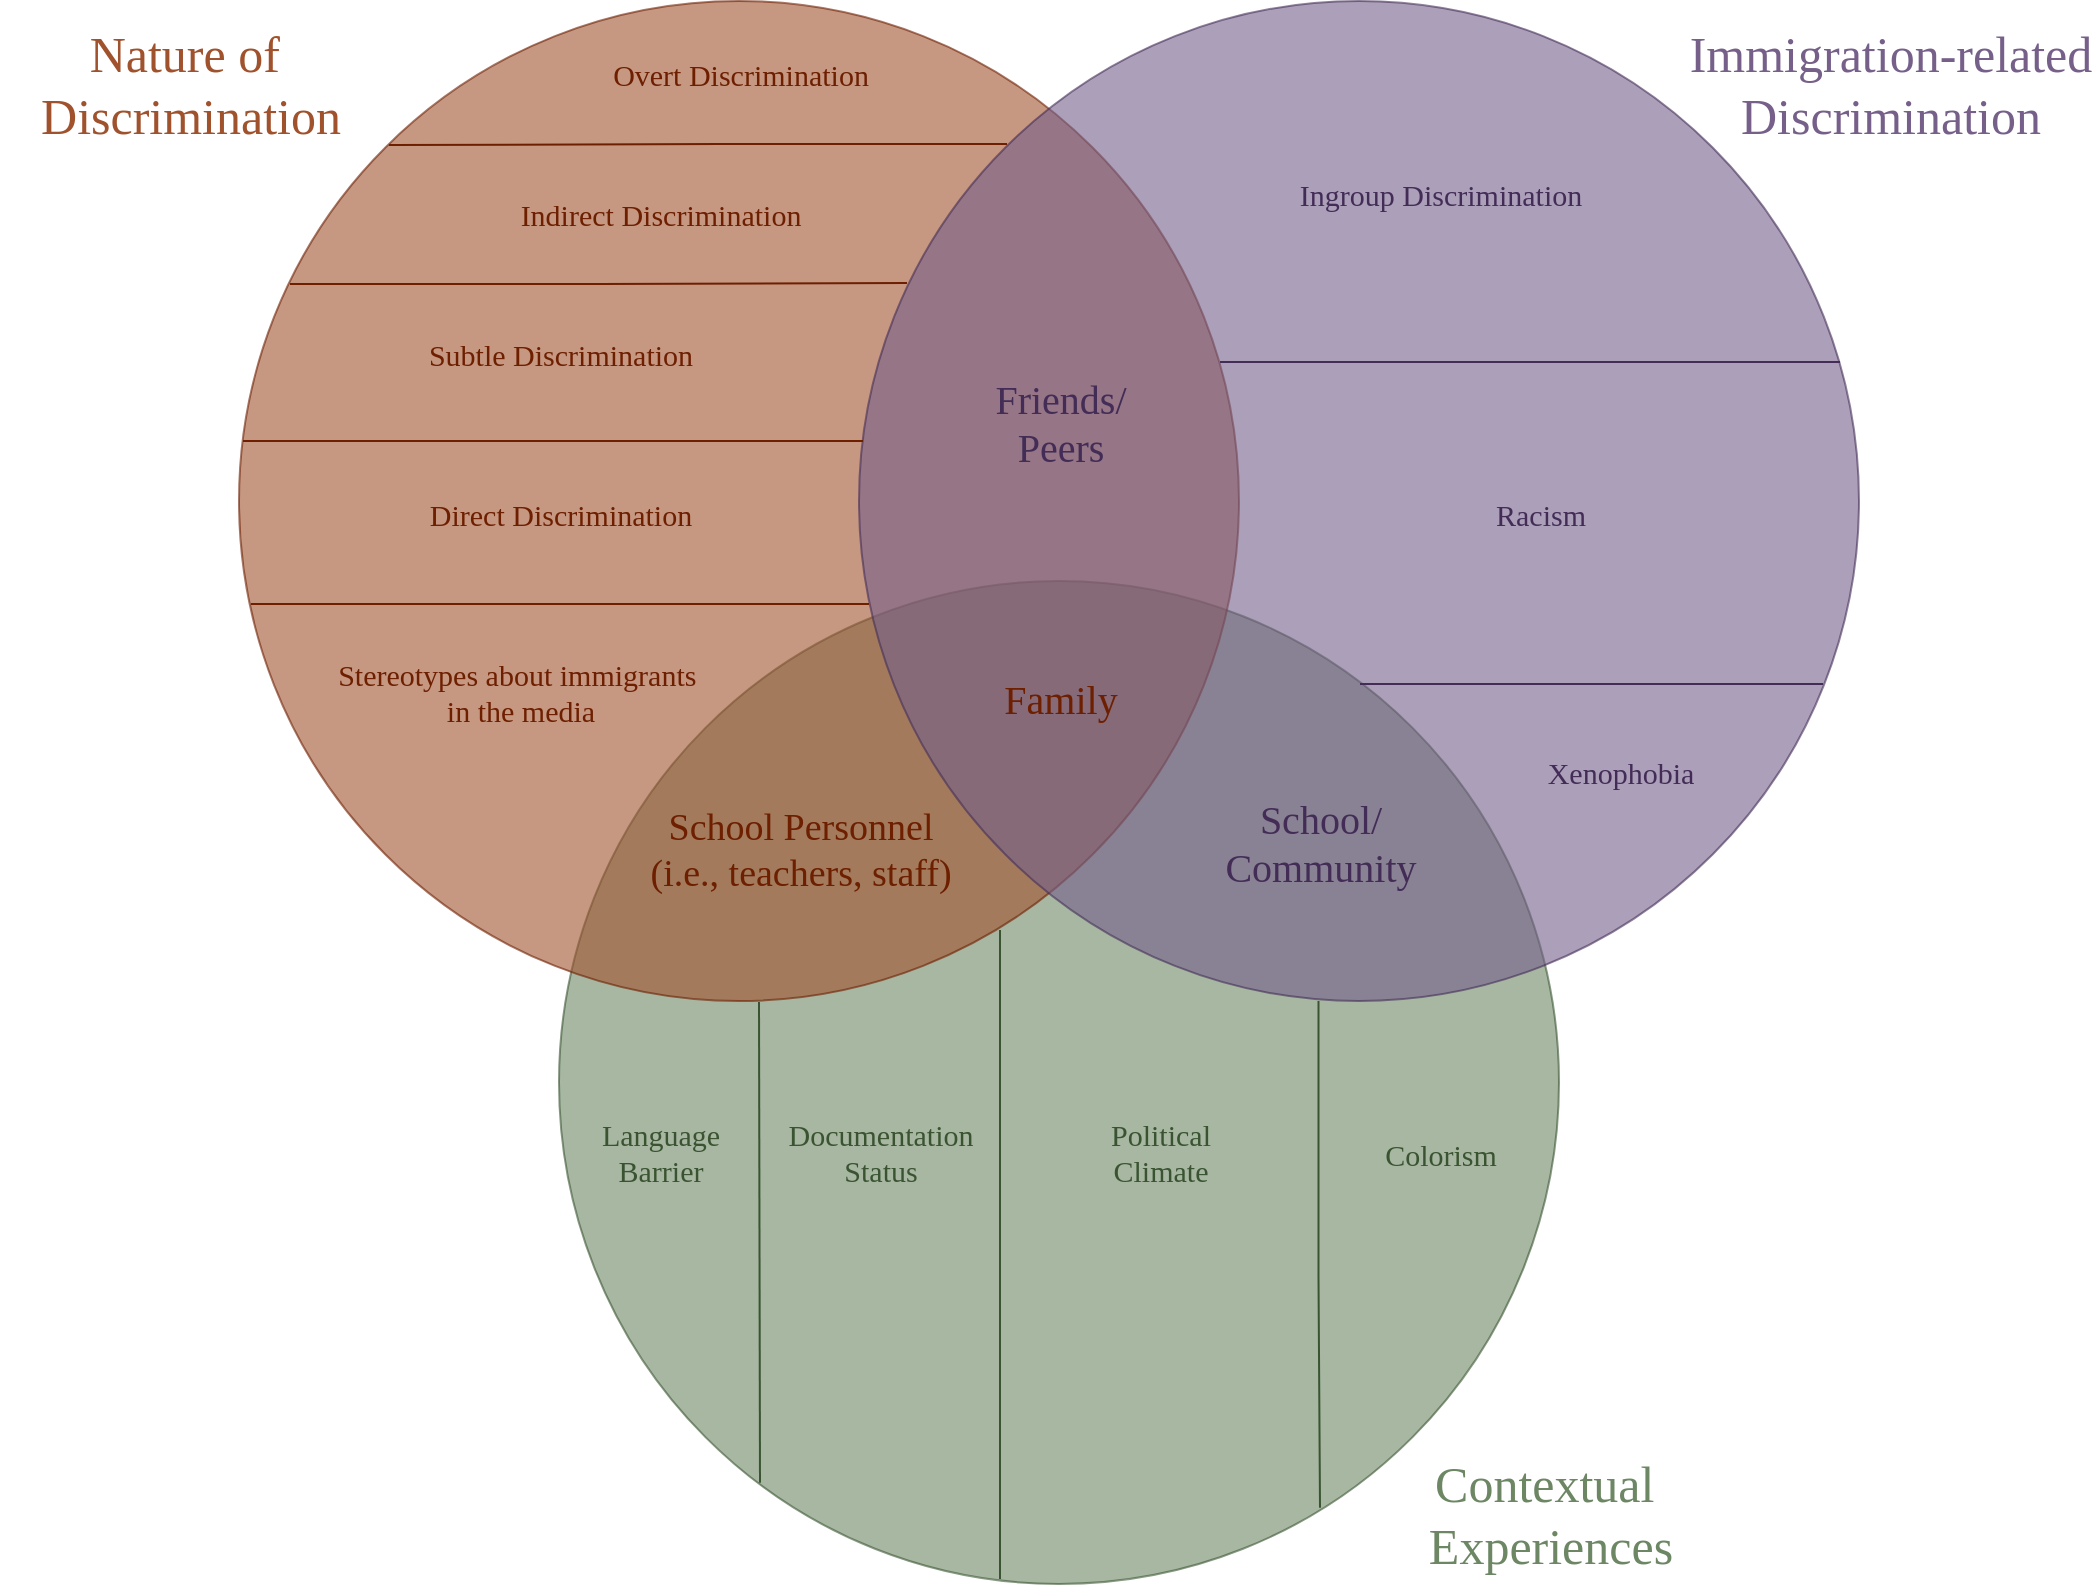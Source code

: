 <mxfile version="24.3.1" type="github">
  <diagram id="3228e29e-7158-1315-38df-8450db1d8a1d" name="Page-1">
    <mxGraphModel dx="1141" dy="862" grid="1" gridSize="10" guides="1" tooltips="1" connect="1" arrows="1" fold="1" page="1" pageScale="1" pageWidth="1169" pageHeight="827" background="none" math="0" shadow="0">
      <root>
        <mxCell id="0" />
        <mxCell id="1" parent="0" />
        <mxCell id="21531" value="" style="ellipse;fillColor=#6D8764;opacity=60;strokeColor=#3A5431;html=1;fontColor=#ffffff;" parent="1" vertex="1">
          <mxGeometry x="339.5" y="308.5" width="500" height="501.5" as="geometry" />
        </mxCell>
        <mxCell id="21532" value="" style="ellipse;fillColor=#A0522D;opacity=60;strokeColor=#6D1F00;html=1;fontColor=#ffffff;" parent="1" vertex="1">
          <mxGeometry x="179.5" y="18.5" width="500" height="500" as="geometry" />
        </mxCell>
        <mxCell id="21533" value="" style="ellipse;fillColor=#76608A;opacity=60;strokeColor=#432D57;html=1;fontColor=#ffffff;" parent="1" vertex="1">
          <mxGeometry x="489.5" y="18.5" width="500" height="500" as="geometry" />
        </mxCell>
        <mxCell id="21536" value="&lt;font color=&quot;#6d8764&quot; face=&quot;Times New Roman&quot; style=&quot;font-size: 25px;&quot;&gt;Contextual&amp;nbsp;&lt;/font&gt;&lt;div&gt;&lt;font color=&quot;#6d8764&quot; face=&quot;Times New Roman&quot; style=&quot;font-size: 25px;&quot;&gt;Experiences&lt;/font&gt;&lt;/div&gt;" style="text;fontSize=25;align=center;verticalAlign=middle;html=1;fontColor=#FFFFFF;" parent="1" vertex="1">
          <mxGeometry x="739.5" y="740" width="190" height="70" as="geometry" />
        </mxCell>
        <mxCell id="21537" value="&lt;font color=&quot;#432d57&quot; style=&quot;font-size: 20px;&quot; face=&quot;Times New Roman&quot;&gt;Friends/&lt;/font&gt;&lt;div style=&quot;font-size: 20px;&quot;&gt;&lt;font color=&quot;#432d57&quot; style=&quot;font-size: 20px;&quot; face=&quot;Times New Roman&quot;&gt;Peers&lt;/font&gt;&lt;/div&gt;" style="text;align=center;html=1;fontColor=#FFFFFF;fontSize=16;" parent="1" vertex="1">
          <mxGeometry x="569.5" y="198.5" width="40" height="40" as="geometry" />
        </mxCell>
        <mxCell id="21538" value="&lt;font color=&quot;#6d1f00&quot; style=&quot;font-size: 19px;&quot; face=&quot;Times New Roman&quot;&gt;School Personnel&lt;/font&gt;&lt;div style=&quot;font-size: 19px;&quot;&gt;&lt;font color=&quot;#6d1f00&quot; style=&quot;font-size: 19px;&quot; face=&quot;M94nmV-Mh6awKGjFYycu&quot;&gt;(i.e., teachers, staff)&lt;/font&gt;&lt;/div&gt;" style="text;align=center;html=1;fontColor=#FFFFFF;fontSize=16;" parent="1" vertex="1">
          <mxGeometry x="440" y="414" width="40" height="40" as="geometry" />
        </mxCell>
        <mxCell id="21539" value="&lt;font face=&quot;Times New Roman&quot; style=&quot;font-size: 20px;&quot;&gt;School/&lt;/font&gt;&lt;div style=&quot;font-size: 20px;&quot;&gt;&lt;font face=&quot;SYUMwgfCzikHuvCkexkx&quot; style=&quot;font-size: 20px;&quot;&gt;Community&lt;/font&gt;&lt;/div&gt;" style="text;align=center;html=1;fontColor=#432D57;fontSize=16;" parent="1" vertex="1">
          <mxGeometry x="699.5" y="408.5" width="40" height="40" as="geometry" />
        </mxCell>
        <mxCell id="21540" value="&lt;font color=&quot;#6d1f00&quot; face=&quot;Times New Roman&quot; style=&quot;font-size: 20px;&quot;&gt;Family&lt;/font&gt;" style="text;align=center;html=1;fontColor=#3A5431;fontSize=16;" parent="1" vertex="1">
          <mxGeometry x="569.5" y="348.5" width="40" height="40" as="geometry" />
        </mxCell>
        <mxCell id="Vcet7WrhGIJe7pCuWIpr-21554" value="&lt;font face=&quot;Times New Roman&quot; style=&quot;font-size: 15px;&quot;&gt;Language&lt;/font&gt;&lt;div style=&quot;font-size: 15px;&quot;&gt;&lt;font face=&quot;Times New Roman&quot; style=&quot;font-size: 15px;&quot;&gt;Barrier&lt;/font&gt;&lt;/div&gt;" style="text;align=center;html=1;fontColor=#3A5431;fontSize=15;rotation=0;" vertex="1" parent="1">
          <mxGeometry x="370" y="570" width="40" height="40" as="geometry" />
        </mxCell>
        <mxCell id="Vcet7WrhGIJe7pCuWIpr-21558" value="" style="endArrow=none;html=1;rounded=0;fontColor=#FFFFFF;strokeColor=#3A5431;exitX=0.441;exitY=0.995;exitDx=0;exitDy=0;exitPerimeter=0;entryX=0.761;entryY=0.929;entryDx=0;entryDy=0;entryPerimeter=0;" edge="1" parent="1" source="21531" target="21532">
          <mxGeometry width="50" height="50" relative="1" as="geometry">
            <mxPoint x="449.503" y="735.277" as="sourcePoint" />
            <mxPoint x="560" y="480" as="targetPoint" />
            <Array as="points" />
          </mxGeometry>
        </mxCell>
        <mxCell id="Vcet7WrhGIJe7pCuWIpr-21560" value="" style="endArrow=none;html=1;rounded=0;fontColor=#FFFFFF;strokeColor=#3A5431;entryX=0.381;entryY=0.987;entryDx=0;entryDy=0;entryPerimeter=0;exitX=0.761;exitY=0.924;exitDx=0;exitDy=0;exitPerimeter=0;" edge="1" parent="1" source="21531">
          <mxGeometry width="50" height="50" relative="1" as="geometry">
            <mxPoint x="720" y="770" as="sourcePoint" />
            <mxPoint x="719.25" y="518.5" as="targetPoint" />
            <Array as="points">
              <mxPoint x="719.25" y="656.5" />
            </Array>
          </mxGeometry>
        </mxCell>
        <mxCell id="Vcet7WrhGIJe7pCuWIpr-21562" value="" style="endArrow=none;html=1;rounded=0;exitX=0.201;exitY=0.899;exitDx=0;exitDy=0;fontColor=#FFFFFF;strokeColor=#3A5431;exitPerimeter=0;entryX=0.52;entryY=1.001;entryDx=0;entryDy=0;entryPerimeter=0;" edge="1" parent="1" source="21531" target="21532">
          <mxGeometry width="50" height="50" relative="1" as="geometry">
            <mxPoint x="640" y="440" as="sourcePoint" />
            <mxPoint x="440" y="520" as="targetPoint" />
          </mxGeometry>
        </mxCell>
        <mxCell id="Vcet7WrhGIJe7pCuWIpr-21564" value="&lt;div style=&quot;font-size: 15px;&quot;&gt;&lt;font face=&quot;Times New Roman&quot; style=&quot;font-size: 15px;&quot;&gt;Colorism&lt;/font&gt;&lt;/div&gt;" style="text;align=center;html=1;fontColor=#3A5431;fontSize=15;rotation=0;" vertex="1" parent="1">
          <mxGeometry x="760" y="580" width="40" height="40" as="geometry" />
        </mxCell>
        <mxCell id="Vcet7WrhGIJe7pCuWIpr-21565" value="&lt;font face=&quot;Times New Roman&quot;&gt;Political&lt;/font&gt;&lt;div&gt;&lt;font face=&quot;Times New Roman&quot;&gt;Climate&lt;/font&gt;&lt;/div&gt;" style="text;align=center;html=1;fontColor=#3A5431;fontSize=15;rotation=0;" vertex="1" parent="1">
          <mxGeometry x="620" y="570" width="40" height="40" as="geometry" />
        </mxCell>
        <mxCell id="Vcet7WrhGIJe7pCuWIpr-21566" value="&lt;font face=&quot;Times New Roman&quot;&gt;Documentation&lt;/font&gt;&lt;div&gt;&lt;font face=&quot;Times New Roman&quot;&gt;Status&lt;/font&gt;&lt;/div&gt;" style="text;align=center;html=1;fontColor=#3A5431;fontSize=15;rotation=0;" vertex="1" parent="1">
          <mxGeometry x="480" y="570" width="40" height="40" as="geometry" />
        </mxCell>
        <mxCell id="Vcet7WrhGIJe7pCuWIpr-21570" value="&lt;font color=&quot;#76608a&quot; face=&quot;Times New Roman&quot; style=&quot;font-size: 25px;&quot;&gt;Immigration-related&lt;/font&gt;&lt;div&gt;&lt;font color=&quot;#76608a&quot; face=&quot;Times New Roman&quot; style=&quot;font-size: 25px;&quot;&gt;Discrimination&lt;/font&gt;&lt;/div&gt;" style="text;fontSize=25;align=center;verticalAlign=middle;html=1;fontColor=#FFFFFF;" vertex="1" parent="1">
          <mxGeometry x="910" y="25" width="190" height="70" as="geometry" />
        </mxCell>
        <mxCell id="Vcet7WrhGIJe7pCuWIpr-21571" value="&lt;font color=&quot;#a0522d&quot; face=&quot;Times New Roman&quot; style=&quot;font-size: 25px;&quot;&gt;Nature of&amp;nbsp;&lt;/font&gt;&lt;div&gt;&lt;font color=&quot;#a0522d&quot; face=&quot;Times New Roman&quot; style=&quot;font-size: 25px;&quot;&gt;Discrimination&lt;/font&gt;&lt;/div&gt;" style="text;fontSize=25;align=center;verticalAlign=middle;html=1;fontColor=#FFFFFF;" vertex="1" parent="1">
          <mxGeometry x="60" y="25" width="190" height="70" as="geometry" />
        </mxCell>
        <mxCell id="Vcet7WrhGIJe7pCuWIpr-21573" value="" style="endArrow=none;html=1;rounded=0;fontColor=#FFFFFF;strokeColor=#432D57;" edge="1" parent="1">
          <mxGeometry width="50" height="50" relative="1" as="geometry">
            <mxPoint x="980" y="199" as="sourcePoint" />
            <mxPoint x="670" y="199" as="targetPoint" />
            <Array as="points" />
          </mxGeometry>
        </mxCell>
        <mxCell id="Vcet7WrhGIJe7pCuWIpr-21574" value="" style="endArrow=none;html=1;rounded=0;fontColor=#FFFFFF;strokeColor=#6D1F00;entryX=0.15;entryY=0.144;entryDx=0;entryDy=0;exitX=0.148;exitY=0.143;exitDx=0;exitDy=0;entryPerimeter=0;exitPerimeter=0;" edge="1" parent="1" source="21533" target="21532">
          <mxGeometry width="50" height="50" relative="1" as="geometry">
            <mxPoint x="669" y="160" as="sourcePoint" />
            <mxPoint x="170" y="160" as="targetPoint" />
            <Array as="points">
              <mxPoint x="420" y="90" />
            </Array>
          </mxGeometry>
        </mxCell>
        <mxCell id="Vcet7WrhGIJe7pCuWIpr-21578" value="" style="endArrow=none;html=1;rounded=0;entryX=0.964;entryY=0.683;entryDx=0;entryDy=0;entryPerimeter=0;fontColor=#432D57;strokeColor=#432D57;" edge="1" parent="1" target="21533">
          <mxGeometry width="50" height="50" relative="1" as="geometry">
            <mxPoint x="740" y="360" as="sourcePoint" />
            <mxPoint x="780" y="320" as="targetPoint" />
          </mxGeometry>
        </mxCell>
        <mxCell id="Vcet7WrhGIJe7pCuWIpr-21579" value="&lt;font color=&quot;#432d57&quot; face=&quot;Times New Roman&quot;&gt;Racism&lt;/font&gt;" style="text;align=center;html=1;fontColor=#3A5431;fontSize=15;rotation=0;" vertex="1" parent="1">
          <mxGeometry x="810" y="260" width="40" height="40" as="geometry" />
        </mxCell>
        <mxCell id="Vcet7WrhGIJe7pCuWIpr-21580" value="&lt;div&gt;&lt;font color=&quot;#432d57&quot; face=&quot;Times New Roman&quot;&gt;Ingroup Discrimination&lt;/font&gt;&lt;/div&gt;" style="text;align=center;html=1;fontColor=#3A5431;fontSize=15;rotation=0;" vertex="1" parent="1">
          <mxGeometry x="760" y="100" width="40" height="40" as="geometry" />
        </mxCell>
        <mxCell id="Vcet7WrhGIJe7pCuWIpr-21581" value="&lt;font color=&quot;#432d57&quot; face=&quot;Times New Roman&quot;&gt;Xenophobia&lt;/font&gt;" style="text;align=center;html=1;fontColor=#3A5431;fontSize=15;rotation=0;" vertex="1" parent="1">
          <mxGeometry x="850" y="388.5" width="40" height="40" as="geometry" />
        </mxCell>
        <mxCell id="Vcet7WrhGIJe7pCuWIpr-21582" value="&lt;div&gt;&lt;font color=&quot;#6d1f00&quot; face=&quot;Times New Roman&quot;&gt;Overt Discrimination&lt;/font&gt;&lt;/div&gt;" style="text;align=center;html=1;fontColor=#3A5431;fontSize=15;rotation=0;" vertex="1" parent="1">
          <mxGeometry x="409.5" y="40" width="40" height="40" as="geometry" />
        </mxCell>
        <mxCell id="Vcet7WrhGIJe7pCuWIpr-21583" value="" style="endArrow=none;html=1;rounded=0;fontColor=#FFFFFF;strokeColor=#6D1F00;exitX=0.048;exitY=0.282;exitDx=0;exitDy=0;exitPerimeter=0;entryX=0.051;entryY=0.283;entryDx=0;entryDy=0;entryPerimeter=0;" edge="1" parent="1" source="21533" target="21532">
          <mxGeometry width="50" height="50" relative="1" as="geometry">
            <mxPoint x="574" y="100" as="sourcePoint" />
            <mxPoint x="265" y="101" as="targetPoint" />
            <Array as="points">
              <mxPoint x="360" y="160" />
              <mxPoint x="280" y="160" />
            </Array>
          </mxGeometry>
        </mxCell>
        <mxCell id="Vcet7WrhGIJe7pCuWIpr-21585" value="&lt;div&gt;&lt;font color=&quot;#6d1f00&quot; face=&quot;Times New Roman&quot;&gt;Indirect Discrimination&lt;/font&gt;&lt;/div&gt;" style="text;align=center;html=1;fontColor=#3A5431;fontSize=15;rotation=0;" vertex="1" parent="1">
          <mxGeometry x="370" y="110" width="40" height="40" as="geometry" />
        </mxCell>
        <mxCell id="Vcet7WrhGIJe7pCuWIpr-21586" value="" style="endArrow=none;html=1;rounded=0;fontColor=#FFFFFF;strokeColor=#6D1F00;exitX=0.048;exitY=0.282;exitDx=0;exitDy=0;exitPerimeter=0;entryX=0.051;entryY=0.283;entryDx=0;entryDy=0;entryPerimeter=0;" edge="1" parent="1">
          <mxGeometry width="50" height="50" relative="1" as="geometry">
            <mxPoint x="494.5" y="320" as="sourcePoint" />
            <mxPoint x="185.5" y="320" as="targetPoint" />
            <Array as="points">
              <mxPoint x="340.5" y="320" />
              <mxPoint x="260.5" y="320" />
            </Array>
          </mxGeometry>
        </mxCell>
        <mxCell id="Vcet7WrhGIJe7pCuWIpr-21587" value="" style="endArrow=none;html=1;rounded=0;fontColor=#FFFFFF;strokeColor=#6D1F00;exitX=0.004;exitY=0.44;exitDx=0;exitDy=0;exitPerimeter=0;entryX=0.004;entryY=0.44;entryDx=0;entryDy=0;entryPerimeter=0;" edge="1" parent="1" source="21533" target="21532">
          <mxGeometry width="50" height="50" relative="1" as="geometry">
            <mxPoint x="488.5" y="238.5" as="sourcePoint" />
            <mxPoint x="179.5" y="238.5" as="targetPoint" />
            <Array as="points">
              <mxPoint x="334.5" y="238.5" />
              <mxPoint x="254.5" y="238.5" />
            </Array>
          </mxGeometry>
        </mxCell>
        <mxCell id="Vcet7WrhGIJe7pCuWIpr-21589" value="&lt;div&gt;&lt;font color=&quot;#6d1f00&quot; face=&quot;Times New Roman&quot;&gt;Stereotypes about immigrants&amp;nbsp;&lt;/font&gt;&lt;/div&gt;&lt;div&gt;&lt;font color=&quot;#6d1f00&quot; face=&quot;Times New Roman&quot;&gt;in the media&lt;/font&gt;&lt;/div&gt;" style="text;align=center;html=1;fontColor=#3A5431;fontSize=15;rotation=0;" vertex="1" parent="1">
          <mxGeometry x="299.5" y="340" width="40" height="40" as="geometry" />
        </mxCell>
        <mxCell id="Vcet7WrhGIJe7pCuWIpr-21590" value="&lt;div&gt;&lt;font color=&quot;#6d1f00&quot; face=&quot;Times New Roman&quot;&gt;Subtle Discrimination&lt;/font&gt;&lt;/div&gt;" style="text;align=center;html=1;fontColor=#3A5431;fontSize=15;rotation=0;" vertex="1" parent="1">
          <mxGeometry x="320" y="180" width="40" height="40" as="geometry" />
        </mxCell>
        <mxCell id="Vcet7WrhGIJe7pCuWIpr-21591" value="&lt;div&gt;&lt;font color=&quot;#6d1f00&quot; face=&quot;Times New Roman&quot;&gt;Direct Discrimination&lt;/font&gt;&lt;/div&gt;" style="text;align=center;html=1;fontColor=#3A5431;fontSize=15;rotation=0;" vertex="1" parent="1">
          <mxGeometry x="320" y="260" width="40" height="40" as="geometry" />
        </mxCell>
      </root>
    </mxGraphModel>
  </diagram>
</mxfile>
